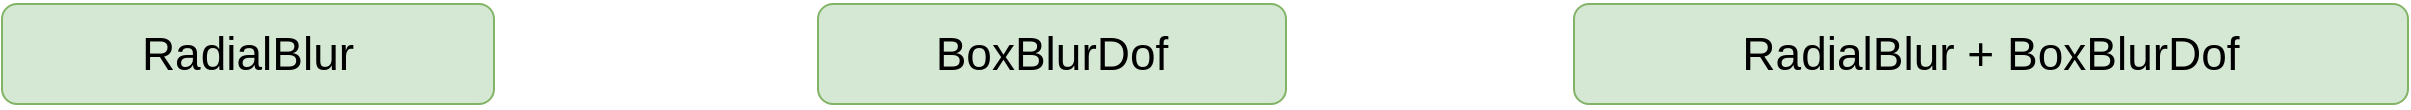 <mxfile version="20.6.0" type="github"><diagram id="ROQpeATMPap4kOnLPtFG" name="第 1 页"><mxGraphModel dx="2622" dy="762" grid="0" gridSize="10" guides="1" tooltips="1" connect="1" arrows="1" fold="1" page="0" pageScale="1" pageWidth="827" pageHeight="1169" math="0" shadow="0"><root><mxCell id="0"/><mxCell id="1" parent="0"/><mxCell id="E92-nrNccd6m65gMIvb--3" value="&lt;font style=&quot;font-size: 23px;&quot;&gt;RadialBlur&lt;/font&gt;" style="rounded=1;whiteSpace=wrap;html=1;fillColor=#d5e8d4;strokeColor=#82b366;glass=0;sketch=0;shadow=0;" parent="1" vertex="1"><mxGeometry x="-1142" y="38" width="246" height="50" as="geometry"/></mxCell><mxCell id="E92-nrNccd6m65gMIvb--8" value="&lt;pre style=&quot;color: rgb(32, 32, 32); font-family: &amp;quot;JetBrains Mono&amp;quot;, monospace; font-size: 9.8pt;&quot;&gt;&lt;span style=&quot;color: rgb(0, 0, 0); font-family: Helvetica; font-size: 23px;&quot;&gt;BoxBlurDof&lt;/span&gt;&lt;br&gt;&lt;/pre&gt;" style="rounded=1;whiteSpace=wrap;html=1;fillColor=#d5e8d4;strokeColor=#82b366;glass=0;sketch=0;shadow=0;" parent="1" vertex="1"><mxGeometry x="-734" y="38" width="234" height="50" as="geometry"/></mxCell><mxCell id="YoJyYA68wJGh0S3YDtXZ-1" value="&lt;span style=&quot;font-size: 23px;&quot;&gt;RadialBlur +&amp;nbsp;&lt;/span&gt;&lt;span style=&quot;font-size: 23px; background-color: initial;&quot;&gt;BoxBlurDof&lt;/span&gt;&lt;span style=&quot;font-size: 23px;&quot;&gt;&lt;br&gt;&lt;/span&gt;" style="rounded=1;whiteSpace=wrap;html=1;fillColor=#d5e8d4;strokeColor=#82b366;glass=0;sketch=0;shadow=0;" vertex="1" parent="1"><mxGeometry x="-356" y="38" width="417" height="50" as="geometry"/></mxCell></root></mxGraphModel></diagram></mxfile>